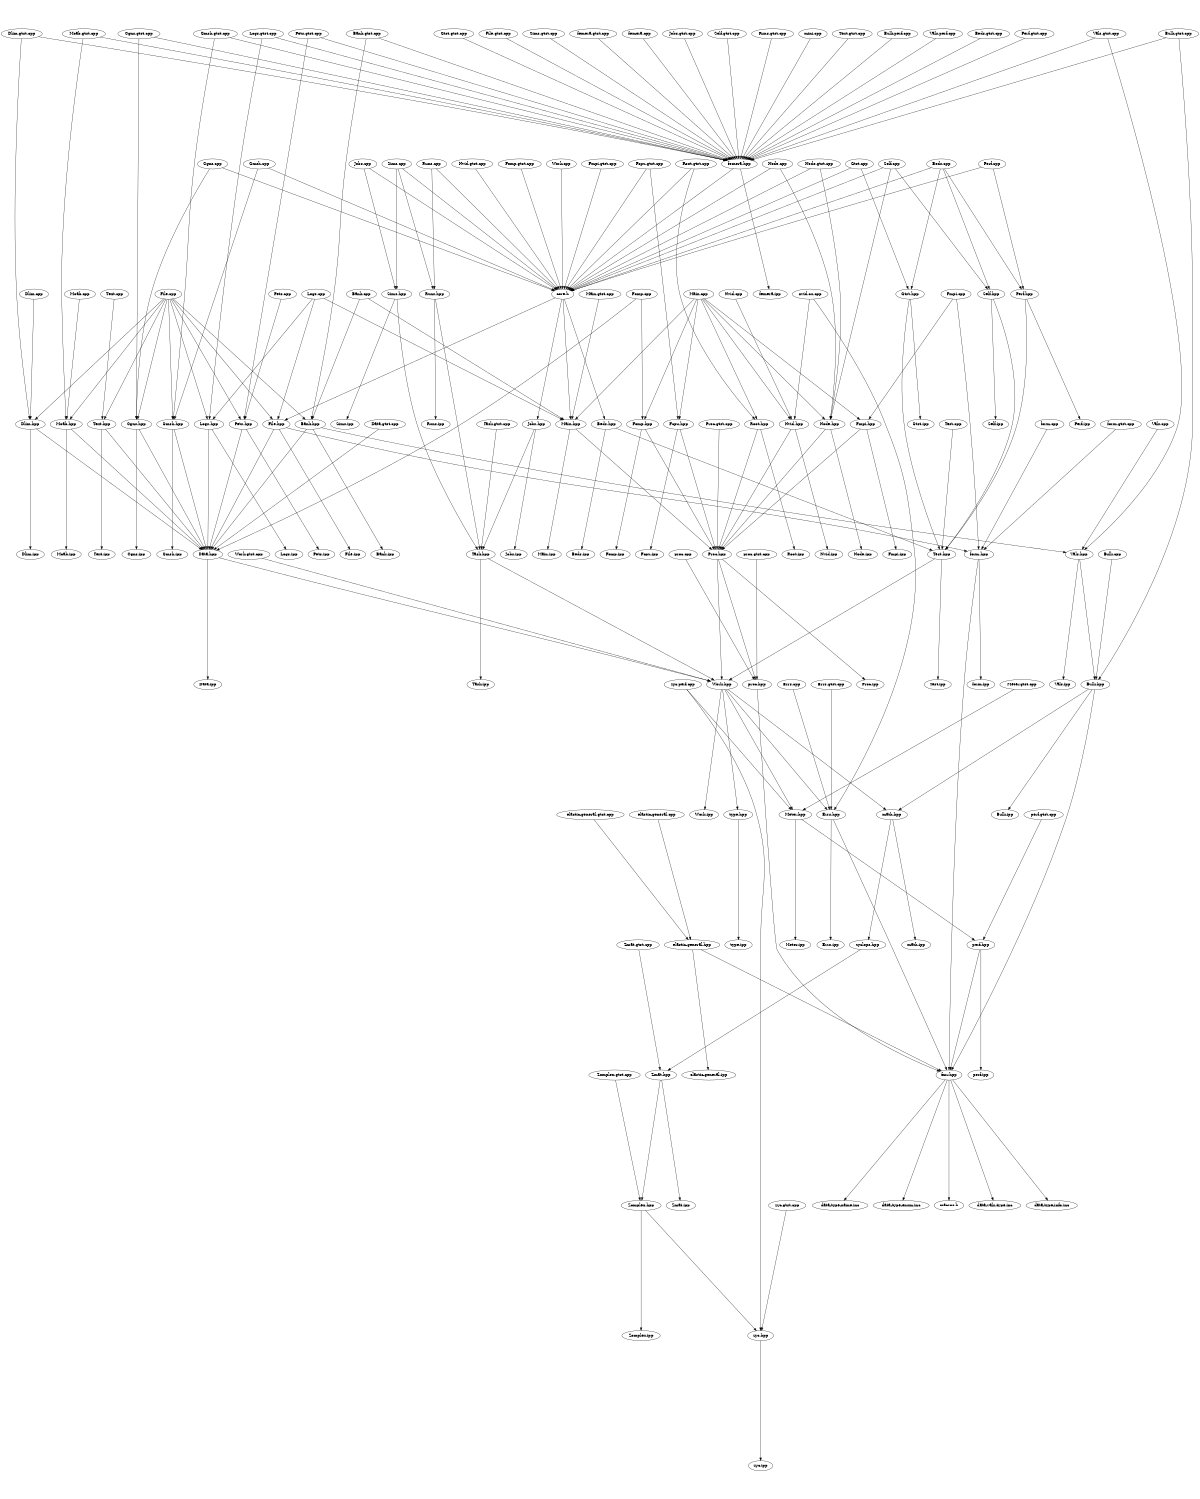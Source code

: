 digraph "source tree" {
    overlap=scale;
    size="8,10";
    ratio="fill";
    fontsize="16";
    fontname="Helvetica";
	clusterrank="local";
	"math.hpp" -> "zyclops.hpp"
	"math.hpp" -> "math.ipp"
	"File.cpp" -> "Cgns.hpp"
	"Meter.gtst.cpp" -> "Meter.hpp"
	"Bulk.perf.cpp" -> "femera.hpp"
	"Bank.cpp" -> "Main.hpp"
	"Dlim.cpp" -> "Dlim.hpp"
	"File.cpp" -> "Text.hpp"
	"Data.hpp" -> "Work.hpp"
	"Vals.perf.cpp" -> "femera.hpp"
	"zyclops.hpp" -> "Zmat.hpp"
	"Gmsh.hpp" -> "Data.hpp"
	"Jobs.hpp" -> "Task.hpp"
	"Zmat.gtst.cpp" -> "Zmat.hpp"
	"Data.gtst.cpp" -> "Data.hpp"
	"Task.hpp" -> "Task.ipp"
	"Moab.gtst.cpp" -> "Moab.hpp"
	"Beds.gtst.cpp" -> "femera.hpp"
	"Zomplex.hpp" -> "Zomplex.ipp"
	"Text.hpp" -> "Data.hpp"
	"fmr.hpp" -> "data-vals-type.inc"
	"Fcpu.gtst.cpp" -> "core.h"
	"zyc.perf.cpp" -> "Meter.hpp"
	"zyc.perf.cpp" -> "zyc.hpp"
	"nvid.cu.cpp" -> "Errs.hpp"
	"Fcpu.hpp" -> "Proc.hpp"
	"Fmpi.hpp" -> "Fmpi.ipp"
	"Dlim.gtst.cpp" -> "femera.hpp"
	"Main.cpp" -> "Fcpu.hpp"
	"Cgns.cpp" -> "Cgns.hpp"
	"Perf.gtst.cpp" -> "femera.hpp"
	"elastic-general.hpp" -> "fmr.hpp"
	"Main.cpp" -> "Node.hpp"
	"Self.hpp" -> "Self.ipp"
	"Task.gtst.cpp" -> "Task.hpp"
	"Logs.hpp" -> "Data.hpp"
	"Test.hpp" -> "Work.hpp"
	"Node.gtst.cpp" -> "core.h"
	"Work.gtst.cpp" -> "Work.hpp"
	"perf.hpp" -> "fmr.hpp"
	"Main.cpp" -> "Root.hpp"
	"zyc.gtst.cpp" -> "zyc.hpp"
	"Node.hpp" -> "Node.ipp"
	"Moab.gtst.cpp" -> "femera.hpp"
	"Meter.hpp" -> "perf.hpp"
	"Self.cpp" -> "Node.hpp"
	"Fomp.hpp" -> "Proc.hpp"
	"Dlim.gtst.cpp" -> "Dlim.hpp"
	"Beds.cpp" -> "core.h"
	"Gtst.gtst.cpp" -> "femera.hpp"
	"Root.gtst.cpp" -> "core.h"
	"File.gtst.cpp" -> "femera.hpp"
	"Fmpi.cpp" -> "form.hpp"
	"File.hpp" -> "form.hpp"
	"Nvid.hpp" -> "Proc.hpp"
	"Moab.cpp" -> "Moab.hpp"
	"Gmsh.hpp" -> "Gmsh.ipp"
	"Gmsh.cpp" -> "core.h"
	"Self.cpp" -> "Self.hpp"
	"Cgns.hpp" -> "Data.hpp"
	"File.cpp" -> "File.hpp"
	"Sims.cpp" -> "Runs.hpp"
	"Nvid.cpp" -> "Nvid.hpp"
	"Runs.cpp" -> "Runs.hpp"
	"Pets.hpp" -> "Data.hpp"
	"Proc.hpp" -> "proc.hpp"
	"Node.cpp" -> "core.h"
	"Logs.gtst.cpp" -> "femera.hpp"
	"File.hpp" -> "File.ipp"
	"core.h" -> "File.hpp"
	"Fcpu.gtst.cpp" -> "Fcpu.hpp"
	"Bank.gtst.cpp" -> "femera.hpp"
	"fmr.hpp" -> "data-type-info.inc"
	"Root.hpp" -> "Proc.hpp"
	"Gmsh.gtst.cpp" -> "femera.hpp"
	"Sims.gtst.cpp" -> "femera.hpp"
	"Work.cpp" -> "core.h"
	"Cgns.cpp" -> "core.h"
	"Moab.hpp" -> "Data.hpp"
	"Work.hpp" -> "Work.ipp"
	"Proc.hpp" -> "Work.hpp"
	"File.cpp" -> "Pets.hpp"
	"Bulk.gtst.cpp" -> "Bulk.hpp"
	"Pets.gtst.cpp" -> "Pets.hpp"
	"Node.gtst.cpp" -> "Node.hpp"
	"Bulk.gtst.cpp" -> "femera.hpp"
	"Bank.cpp" -> "Bank.hpp"
	"Vals.gtst.cpp" -> "Vals.hpp"
	"Root.gtst.cpp" -> "Root.hpp"
	"Logs.cpp" -> "File.hpp"
	"Beds.cpp" -> "Gtst.hpp"
	"form.hpp" -> "form.ipp"
	"Fmpi.cpp" -> "Fmpi.hpp"
	"Main.cpp" -> "Nvid.hpp"
	"Bank.hpp" -> "Vals.hpp"
	"Zmat.hpp" -> "Zomplex.hpp"
	"Beds.hpp" -> "Test.hpp"
	"Gtst.cpp" -> "core.h"
	"elastic-general.gtst.cpp" -> "elastic-general.hpp"
	"File.cpp" -> "Logs.hpp"
	"Main.cpp" -> "Fmpi.hpp"
	"elastic-general.cpp" -> "elastic-general.hpp"
	"Dlim.hpp" -> "Dlim.ipp"
	"Gtst.hpp" -> "Test.hpp"
	"Fomp.cpp" -> "Data.hpp"
	"Work.hpp" -> "Errs.hpp"
	"form.gtst.cpp" -> "form.hpp"
	"Perf.hpp" -> "Perf.ipp"
	"Errs.hpp" -> "Errs.ipp"
	"Fomp.cpp" -> "Fomp.hpp"
	"Node.hpp" -> "Proc.hpp"
	"Bulk.hpp" -> "Bulk.ipp"
	"Vals.cpp" -> "Vals.hpp"
	"form.hpp" -> "fmr.hpp"
	"Logs.hpp" -> "Logs.ipp"
	"fmr.hpp" -> "data-type-name.inc"
	"Jobs.cpp" -> "Sims.hpp"
	"Main.hpp" -> "Main.ipp"
	"Moab.hpp" -> "Moab.ipp"
	"Proc.gtst.cpp" -> "Proc.hpp"
	"Fmpi.gtst.cpp" -> "core.h"
	"femera.gtst.cpp" -> "femera.hpp"
	"Logs.gtst.cpp" -> "Logs.hpp"
	"Test.cpp" -> "Test.hpp"
	"Gmsh.gtst.cpp" -> "Gmsh.hpp"
	"Perf.hpp" -> "Test.hpp"
	"Vals.hpp" -> "Vals.ipp"
	"Bulk.cpp" -> "Bulk.hpp"
	"Meter.hpp" -> "Meter.ipp"
	"Fomp.hpp" -> "Fomp.ipp"
	"Zmat.hpp" -> "Zmat.ipp"
	"Work.hpp" -> "Meter.hpp"
	"femera.cpp" -> "femera.hpp"
	"Bank.gtst.cpp" -> "Bank.hpp"
	"Gtst.hpp" -> "Gtst.ipp"
	"Errs.hpp" -> "fmr.hpp"
	"Root.hpp" -> "Root.ipp"
	"Vals.gtst.cpp" -> "femera.hpp"
	"Nvid.gtst.cpp" -> "core.h"
	"Perf.cpp" -> "Perf.hpp"
	"Pets.gtst.cpp" -> "femera.hpp"
	"Zomplex.hpp" -> "zyc.hpp"
	"fmr.hpp" -> "data-type-enum.inc"
	"fmr.hpp" -> "macros.h"
	"File.hpp" -> "Data.hpp"
	"Beds.hpp" -> "Beds.ipp"
	"Sims.cpp" -> "core.h"
	"perf.hpp" -> "perf.ipp"
	"core.h" -> "Beds.hpp"
	"Runs.hpp" -> "Runs.ipp"
	"Fomp.gtst.cpp" -> "core.h"
	"Pets.cpp" -> "Pets.hpp"
	"Test.hpp" -> "Test.ipp"
	"Runs.cpp" -> "core.h"
	"proc.gtst.cpp" -> "proc.hpp"
	"Fcpu.hpp" -> "Fcpu.ipp"
	"Zomplex.gtst.cpp" -> "Zomplex.hpp"
	"Proc.hpp" -> "Proc.ipp"
	"File.cpp" -> "Moab.hpp"
	"Bulk.hpp" -> "fmr.hpp"
	"Logs.cpp" -> "Logs.hpp"
	"Text.hpp" -> "Text.ipp"
	"Self.hpp" -> "Test.hpp"
	"Task.hpp" -> "Work.hpp"
	"Main.hpp" -> "Proc.hpp"
	"File.cpp" -> "Bank.hpp"
	"Errs.cpp" -> "Errs.hpp"
	"Jobs.gtst.cpp" -> "femera.hpp"
	"Perf.cpp" -> "core.h"
	"Cgns.gtst.cpp" -> "Cgns.hpp"
	"elastic-general.hpp" -> "elastic-general.ipp"
	"File.cpp" -> "Gmsh.hpp"
	"Gtst.cpp" -> "Gtst.hpp"
	"core.h" -> "Main.hpp"
	"Nvid.hpp" -> "Nvid.ipp"
	"Sims.hpp" -> "Task.hpp"
	"Errs.gtst.cpp" -> "Errs.hpp"
	"core.h" -> "Jobs.hpp"
	"Beds.cpp" -> "Self.hpp"
	"nvid.cu.cpp" -> "Nvid.hpp"
	"Main.cpp" -> "Main.hpp"
	"proc.hpp" -> "fmr.hpp"
	"Self.gtst.cpp" -> "femera.hpp"
	"Logs.cpp" -> "Main.hpp"
	"Runs.gtst.cpp" -> "femera.hpp"
	"Jobs.cpp" -> "core.h"
	"File.cpp" -> "Dlim.hpp"
	"femera.hpp" -> "core.h"
	"Gmsh.cpp" -> "Gmsh.hpp"
	"Fmpi.hpp" -> "Proc.hpp"
	"Cgns.gtst.cpp" -> "femera.hpp"
	"Bank.hpp" -> "Bank.ipp"
	"type.hpp" -> "type.ipp"
	"Beds.cpp" -> "Perf.hpp"
	"Bank.hpp" -> "Data.hpp"
	"Dlim.hpp" -> "Data.hpp"
	"Data.hpp" -> "Data.ipp"
	"Work.hpp" -> "math.hpp"
	"femera.hpp" -> "femera.ipp"
	"Cgns.hpp" -> "Cgns.ipp"
	"perf.gtst.cpp" -> "perf.hpp"
	"Jobs.hpp" -> "Jobs.ipp"
	"form.cpp" -> "form.hpp"
	"Self.cpp" -> "core.h"
	"Runs.hpp" -> "Task.hpp"
	"zyc.hpp" -> "zyc.ipp"
	"proc.cpp" -> "proc.hpp"
	"Vals.hpp" -> "Bulk.hpp"
	"mini.cpp" -> "femera.hpp"
	"Sims.cpp" -> "Sims.hpp"
	"Main.cpp" -> "Fomp.hpp"
	"Main.gtst.cpp" -> "Main.hpp"
	"Bulk.hpp" -> "math.hpp"
	"Text.cpp" -> "Text.hpp"
	"Sims.hpp" -> "Sims.ipp"
	"Pets.hpp" -> "Pets.ipp"
	"Node.cpp" -> "Node.hpp"
	"Text.gtst.cpp" -> "femera.hpp"
	"Work.hpp" -> "type.hpp"
}
